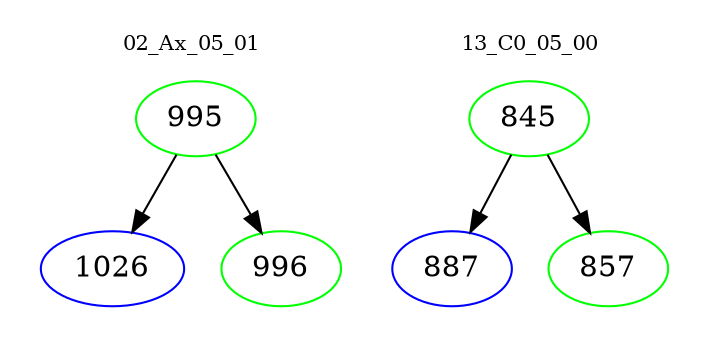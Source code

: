 digraph{
subgraph cluster_0 {
color = white
label = "02_Ax_05_01";
fontsize=10;
T0_995 [label="995", color="green"]
T0_995 -> T0_1026 [color="black"]
T0_1026 [label="1026", color="blue"]
T0_995 -> T0_996 [color="black"]
T0_996 [label="996", color="green"]
}
subgraph cluster_1 {
color = white
label = "13_C0_05_00";
fontsize=10;
T1_845 [label="845", color="green"]
T1_845 -> T1_887 [color="black"]
T1_887 [label="887", color="blue"]
T1_845 -> T1_857 [color="black"]
T1_857 [label="857", color="green"]
}
}
